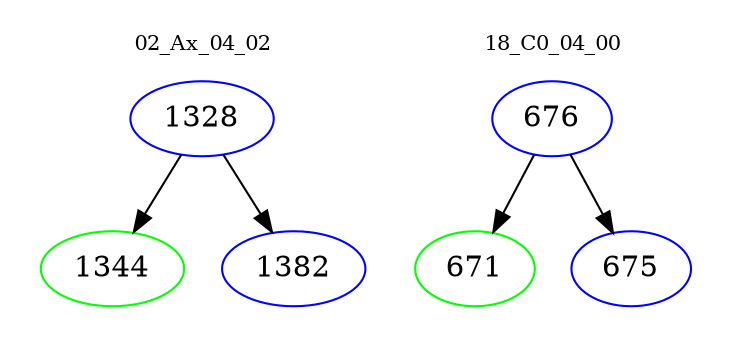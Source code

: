 digraph{
subgraph cluster_0 {
color = white
label = "02_Ax_04_02";
fontsize=10;
T0_1328 [label="1328", color="blue"]
T0_1328 -> T0_1344 [color="black"]
T0_1344 [label="1344", color="green"]
T0_1328 -> T0_1382 [color="black"]
T0_1382 [label="1382", color="blue"]
}
subgraph cluster_1 {
color = white
label = "18_C0_04_00";
fontsize=10;
T1_676 [label="676", color="blue"]
T1_676 -> T1_671 [color="black"]
T1_671 [label="671", color="green"]
T1_676 -> T1_675 [color="black"]
T1_675 [label="675", color="blue"]
}
}
